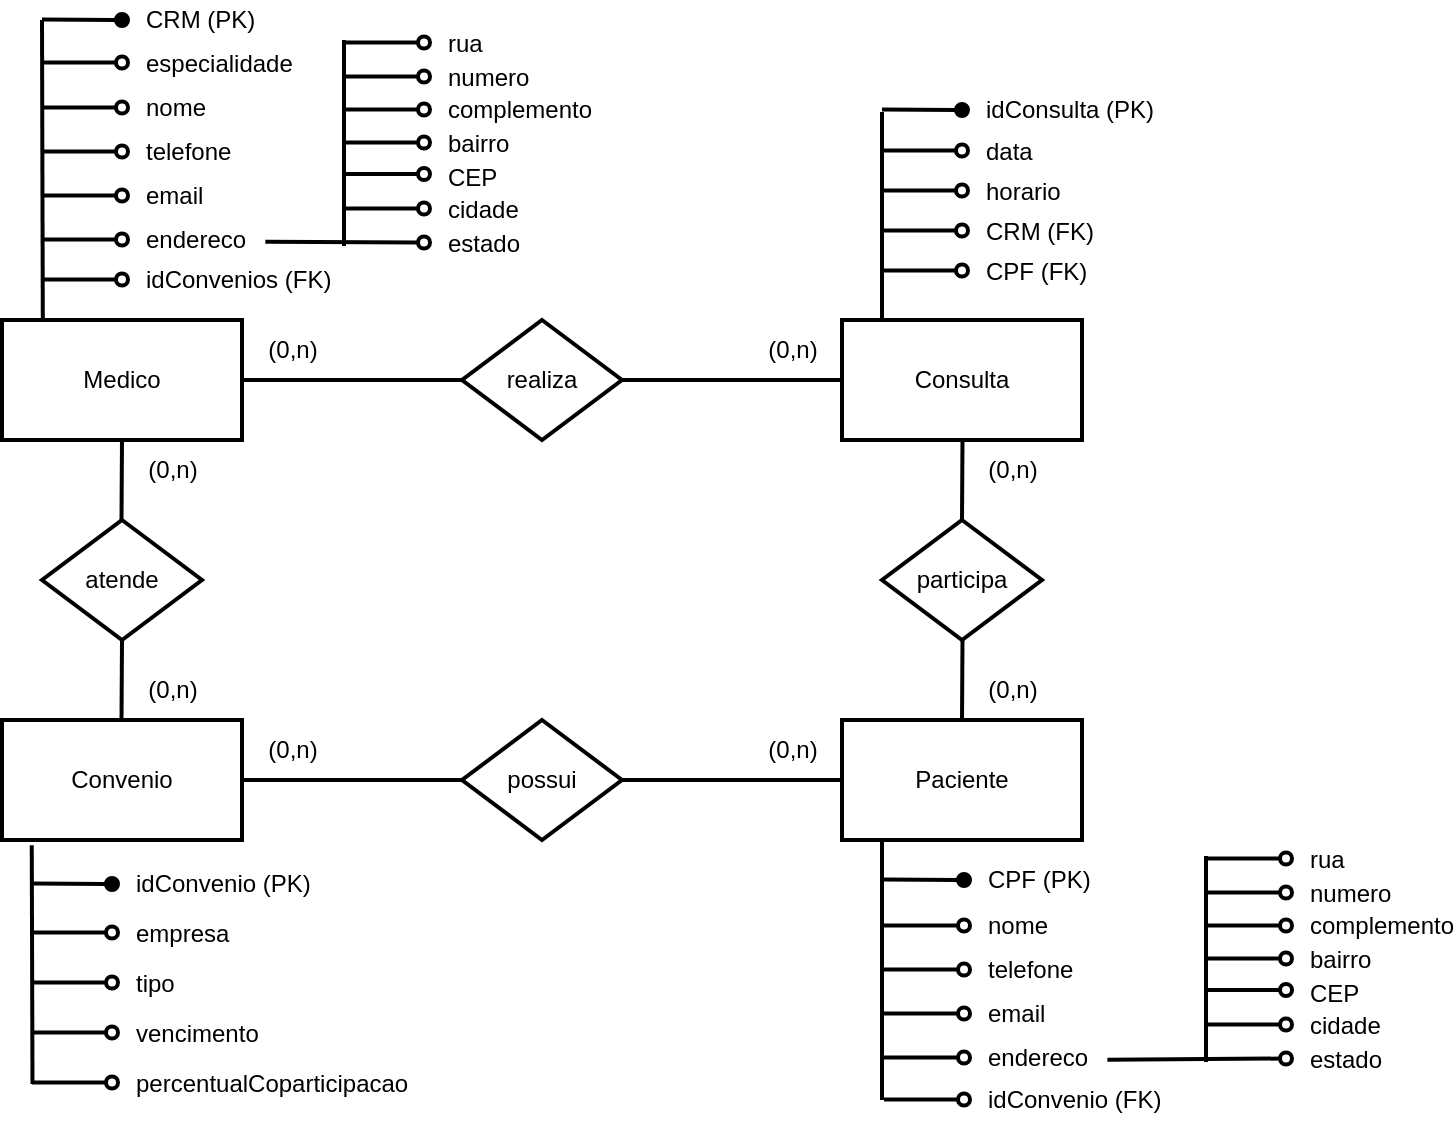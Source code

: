 <mxfile version="24.0.7" type="github">
  <diagram name="Page-1" id="jqye0dv2BXUtDn7iUmpK">
    <mxGraphModel dx="1434" dy="738" grid="1" gridSize="10" guides="1" tooltips="1" connect="1" arrows="1" fold="1" page="1" pageScale="1" pageWidth="827" pageHeight="1169" math="0" shadow="0">
      <root>
        <mxCell id="0" />
        <mxCell id="1" parent="0" />
        <mxCell id="FkrMbWCbvzzgS4ZGbUY--1" value="Medico" style="rounded=0;whiteSpace=wrap;html=1;strokeWidth=2;" vertex="1" parent="1">
          <mxGeometry x="70" y="220" width="120" height="60" as="geometry" />
        </mxCell>
        <mxCell id="FkrMbWCbvzzgS4ZGbUY--46" value="" style="group" vertex="1" connectable="0" parent="1">
          <mxGeometry x="221" y="73" width="130" height="117" as="geometry" />
        </mxCell>
        <mxCell id="FkrMbWCbvzzgS4ZGbUY--43" value="" style="endArrow=none;html=1;rounded=0;entryX=0;entryY=0;entryDx=0;entryDy=0;strokeWidth=2;" edge="1" parent="FkrMbWCbvzzgS4ZGbUY--46">
          <mxGeometry width="50" height="50" relative="1" as="geometry">
            <mxPoint x="20" y="110" as="sourcePoint" />
            <mxPoint x="20" y="7" as="targetPoint" />
          </mxGeometry>
        </mxCell>
        <mxCell id="FkrMbWCbvzzgS4ZGbUY--45" value="" style="group" vertex="1" connectable="0" parent="FkrMbWCbvzzgS4ZGbUY--46">
          <mxGeometry width="130" height="117" as="geometry" />
        </mxCell>
        <mxCell id="FkrMbWCbvzzgS4ZGbUY--34" value="" style="endArrow=none;html=1;rounded=0;startArrow=oval;startFill=0;strokeWidth=2;" edge="1" parent="FkrMbWCbvzzgS4ZGbUY--45">
          <mxGeometry width="50" height="50" relative="1" as="geometry">
            <mxPoint x="60" y="25.26" as="sourcePoint" />
            <mxPoint x="20" y="25.26" as="targetPoint" />
          </mxGeometry>
        </mxCell>
        <mxCell id="FkrMbWCbvzzgS4ZGbUY--35" value="" style="endArrow=none;html=1;rounded=0;startArrow=oval;startFill=0;strokeWidth=2;" edge="1" parent="FkrMbWCbvzzgS4ZGbUY--45">
          <mxGeometry width="50" height="50" relative="1" as="geometry">
            <mxPoint x="60" y="41.76" as="sourcePoint" />
            <mxPoint x="20" y="41.76" as="targetPoint" />
          </mxGeometry>
        </mxCell>
        <mxCell id="FkrMbWCbvzzgS4ZGbUY--36" value="" style="endArrow=none;html=1;rounded=0;startArrow=oval;startFill=0;strokeWidth=2;" edge="1" parent="FkrMbWCbvzzgS4ZGbUY--45">
          <mxGeometry width="50" height="50" relative="1" as="geometry">
            <mxPoint x="60" y="58.26" as="sourcePoint" />
            <mxPoint x="20" y="58.26" as="targetPoint" />
          </mxGeometry>
        </mxCell>
        <mxCell id="FkrMbWCbvzzgS4ZGbUY--37" value="" style="endArrow=none;html=1;rounded=0;startArrow=oval;startFill=0;strokeWidth=2;" edge="1" parent="FkrMbWCbvzzgS4ZGbUY--45">
          <mxGeometry width="50" height="50" relative="1" as="geometry">
            <mxPoint x="60" y="74" as="sourcePoint" />
            <mxPoint x="20" y="74" as="targetPoint" />
          </mxGeometry>
        </mxCell>
        <mxCell id="FkrMbWCbvzzgS4ZGbUY--38" value="" style="endArrow=none;html=1;rounded=0;startArrow=oval;startFill=0;strokeWidth=2;" edge="1" parent="FkrMbWCbvzzgS4ZGbUY--45">
          <mxGeometry width="50" height="50" relative="1" as="geometry">
            <mxPoint x="60" y="91.26" as="sourcePoint" />
            <mxPoint x="20" y="91.26" as="targetPoint" />
          </mxGeometry>
        </mxCell>
        <mxCell id="FkrMbWCbvzzgS4ZGbUY--39" value="" style="endArrow=none;html=1;rounded=0;startArrow=oval;startFill=0;strokeWidth=2;entryX=1.028;entryY=0.543;entryDx=0;entryDy=0;entryPerimeter=0;" edge="1" parent="FkrMbWCbvzzgS4ZGbUY--45" target="FkrMbWCbvzzgS4ZGbUY--16">
          <mxGeometry width="50" height="50" relative="1" as="geometry">
            <mxPoint x="60" y="108.26" as="sourcePoint" />
            <mxPoint y="108" as="targetPoint" />
          </mxGeometry>
        </mxCell>
        <mxCell id="FkrMbWCbvzzgS4ZGbUY--44" value="" style="group" vertex="1" connectable="0" parent="FkrMbWCbvzzgS4ZGbUY--45">
          <mxGeometry x="20" width="110" height="117" as="geometry" />
        </mxCell>
        <mxCell id="FkrMbWCbvzzgS4ZGbUY--18" value="numero" style="text;html=1;align=left;verticalAlign=middle;whiteSpace=wrap;rounded=0;flipV=0;" vertex="1" parent="FkrMbWCbvzzgS4ZGbUY--44">
          <mxGeometry x="50" y="17" width="60" height="17" as="geometry" />
        </mxCell>
        <mxCell id="FkrMbWCbvzzgS4ZGbUY--19" value="complemento" style="text;html=1;align=left;verticalAlign=middle;whiteSpace=wrap;rounded=0;flipV=0;" vertex="1" parent="FkrMbWCbvzzgS4ZGbUY--44">
          <mxGeometry x="50" y="33" width="60" height="17" as="geometry" />
        </mxCell>
        <mxCell id="FkrMbWCbvzzgS4ZGbUY--20" value="bairro" style="text;html=1;align=left;verticalAlign=middle;whiteSpace=wrap;rounded=0;flipV=0;" vertex="1" parent="FkrMbWCbvzzgS4ZGbUY--44">
          <mxGeometry x="50" y="50" width="60" height="17" as="geometry" />
        </mxCell>
        <mxCell id="FkrMbWCbvzzgS4ZGbUY--21" value="CEP" style="text;html=1;align=left;verticalAlign=middle;whiteSpace=wrap;rounded=0;flipV=0;" vertex="1" parent="FkrMbWCbvzzgS4ZGbUY--44">
          <mxGeometry x="50" y="67" width="60" height="17" as="geometry" />
        </mxCell>
        <mxCell id="FkrMbWCbvzzgS4ZGbUY--22" value="cidade" style="text;html=1;align=left;verticalAlign=middle;whiteSpace=wrap;rounded=0;flipV=0;" vertex="1" parent="FkrMbWCbvzzgS4ZGbUY--44">
          <mxGeometry x="50" y="83" width="60" height="17" as="geometry" />
        </mxCell>
        <mxCell id="FkrMbWCbvzzgS4ZGbUY--23" value="estado" style="text;html=1;align=left;verticalAlign=middle;whiteSpace=wrap;rounded=0;flipV=0;" vertex="1" parent="FkrMbWCbvzzgS4ZGbUY--44">
          <mxGeometry x="50" y="100" width="60" height="17" as="geometry" />
        </mxCell>
        <mxCell id="FkrMbWCbvzzgS4ZGbUY--27" value="rua" style="text;html=1;align=left;verticalAlign=middle;whiteSpace=wrap;rounded=0;flipV=0;" vertex="1" parent="FkrMbWCbvzzgS4ZGbUY--44">
          <mxGeometry x="50" width="60" height="17" as="geometry" />
        </mxCell>
        <mxCell id="FkrMbWCbvzzgS4ZGbUY--33" value="" style="endArrow=none;html=1;rounded=0;startArrow=oval;startFill=0;strokeWidth=2;" edge="1" parent="FkrMbWCbvzzgS4ZGbUY--44">
          <mxGeometry width="50" height="50" relative="1" as="geometry">
            <mxPoint x="40" y="8.26" as="sourcePoint" />
            <mxPoint y="8.26" as="targetPoint" />
          </mxGeometry>
        </mxCell>
        <mxCell id="FkrMbWCbvzzgS4ZGbUY--49" value="realiza" style="rhombus;whiteSpace=wrap;html=1;strokeWidth=2;" vertex="1" parent="1">
          <mxGeometry x="300" y="220" width="80" height="60" as="geometry" />
        </mxCell>
        <mxCell id="FkrMbWCbvzzgS4ZGbUY--50" value="participa" style="rhombus;whiteSpace=wrap;html=1;strokeWidth=2;" vertex="1" parent="1">
          <mxGeometry x="510" y="320" width="80" height="60" as="geometry" />
        </mxCell>
        <mxCell id="FkrMbWCbvzzgS4ZGbUY--51" value="possui" style="rhombus;whiteSpace=wrap;html=1;strokeWidth=2;" vertex="1" parent="1">
          <mxGeometry x="300" y="420" width="80" height="60" as="geometry" />
        </mxCell>
        <mxCell id="FkrMbWCbvzzgS4ZGbUY--105" value="" style="group" vertex="1" connectable="0" parent="1">
          <mxGeometry x="490" y="420" width="292" height="179" as="geometry" />
        </mxCell>
        <mxCell id="FkrMbWCbvzzgS4ZGbUY--3" value="Paciente" style="rounded=0;whiteSpace=wrap;html=1;strokeWidth=2;" vertex="1" parent="FkrMbWCbvzzgS4ZGbUY--105">
          <mxGeometry width="120" height="60" as="geometry" />
        </mxCell>
        <mxCell id="FkrMbWCbvzzgS4ZGbUY--59" value="" style="group" vertex="1" connectable="0" parent="FkrMbWCbvzzgS4ZGbUY--105">
          <mxGeometry x="162" y="61" width="130" height="117" as="geometry" />
        </mxCell>
        <mxCell id="FkrMbWCbvzzgS4ZGbUY--60" value="" style="endArrow=none;html=1;rounded=0;entryX=0;entryY=0;entryDx=0;entryDy=0;strokeWidth=2;" edge="1" parent="FkrMbWCbvzzgS4ZGbUY--59">
          <mxGeometry width="50" height="50" relative="1" as="geometry">
            <mxPoint x="20" y="110" as="sourcePoint" />
            <mxPoint x="20" y="7" as="targetPoint" />
          </mxGeometry>
        </mxCell>
        <mxCell id="FkrMbWCbvzzgS4ZGbUY--61" value="" style="group" vertex="1" connectable="0" parent="FkrMbWCbvzzgS4ZGbUY--59">
          <mxGeometry width="130" height="117" as="geometry" />
        </mxCell>
        <mxCell id="FkrMbWCbvzzgS4ZGbUY--62" value="" style="endArrow=none;html=1;rounded=0;startArrow=oval;startFill=0;strokeWidth=2;" edge="1" parent="FkrMbWCbvzzgS4ZGbUY--61">
          <mxGeometry width="50" height="50" relative="1" as="geometry">
            <mxPoint x="60" y="25.26" as="sourcePoint" />
            <mxPoint x="20" y="25.26" as="targetPoint" />
          </mxGeometry>
        </mxCell>
        <mxCell id="FkrMbWCbvzzgS4ZGbUY--63" value="" style="endArrow=none;html=1;rounded=0;startArrow=oval;startFill=0;strokeWidth=2;" edge="1" parent="FkrMbWCbvzzgS4ZGbUY--61">
          <mxGeometry width="50" height="50" relative="1" as="geometry">
            <mxPoint x="60" y="41.76" as="sourcePoint" />
            <mxPoint x="20" y="41.76" as="targetPoint" />
          </mxGeometry>
        </mxCell>
        <mxCell id="FkrMbWCbvzzgS4ZGbUY--64" value="" style="endArrow=none;html=1;rounded=0;startArrow=oval;startFill=0;strokeWidth=2;" edge="1" parent="FkrMbWCbvzzgS4ZGbUY--61">
          <mxGeometry width="50" height="50" relative="1" as="geometry">
            <mxPoint x="60" y="58.26" as="sourcePoint" />
            <mxPoint x="20" y="58.26" as="targetPoint" />
          </mxGeometry>
        </mxCell>
        <mxCell id="FkrMbWCbvzzgS4ZGbUY--65" value="" style="endArrow=none;html=1;rounded=0;startArrow=oval;startFill=0;strokeWidth=2;" edge="1" parent="FkrMbWCbvzzgS4ZGbUY--61">
          <mxGeometry width="50" height="50" relative="1" as="geometry">
            <mxPoint x="60" y="74" as="sourcePoint" />
            <mxPoint x="20" y="74" as="targetPoint" />
          </mxGeometry>
        </mxCell>
        <mxCell id="FkrMbWCbvzzgS4ZGbUY--66" value="" style="endArrow=none;html=1;rounded=0;startArrow=oval;startFill=0;strokeWidth=2;" edge="1" parent="FkrMbWCbvzzgS4ZGbUY--61">
          <mxGeometry width="50" height="50" relative="1" as="geometry">
            <mxPoint x="60" y="91.26" as="sourcePoint" />
            <mxPoint x="20" y="91.26" as="targetPoint" />
          </mxGeometry>
        </mxCell>
        <mxCell id="FkrMbWCbvzzgS4ZGbUY--67" value="" style="endArrow=none;html=1;rounded=0;startArrow=oval;startFill=0;strokeWidth=2;entryX=1.028;entryY=0.543;entryDx=0;entryDy=0;entryPerimeter=0;" edge="1" parent="FkrMbWCbvzzgS4ZGbUY--61" target="FkrMbWCbvzzgS4ZGbUY--77">
          <mxGeometry width="50" height="50" relative="1" as="geometry">
            <mxPoint x="60" y="108.26" as="sourcePoint" />
            <mxPoint y="108" as="targetPoint" />
          </mxGeometry>
        </mxCell>
        <mxCell id="FkrMbWCbvzzgS4ZGbUY--68" value="" style="group" vertex="1" connectable="0" parent="FkrMbWCbvzzgS4ZGbUY--61">
          <mxGeometry x="20" width="110" height="117" as="geometry" />
        </mxCell>
        <mxCell id="FkrMbWCbvzzgS4ZGbUY--69" value="numero" style="text;html=1;align=left;verticalAlign=middle;whiteSpace=wrap;rounded=0;flipV=0;" vertex="1" parent="FkrMbWCbvzzgS4ZGbUY--68">
          <mxGeometry x="50" y="17" width="60" height="17" as="geometry" />
        </mxCell>
        <mxCell id="FkrMbWCbvzzgS4ZGbUY--70" value="complemento" style="text;html=1;align=left;verticalAlign=middle;whiteSpace=wrap;rounded=0;flipV=0;" vertex="1" parent="FkrMbWCbvzzgS4ZGbUY--68">
          <mxGeometry x="50" y="33" width="60" height="17" as="geometry" />
        </mxCell>
        <mxCell id="FkrMbWCbvzzgS4ZGbUY--71" value="bairro" style="text;html=1;align=left;verticalAlign=middle;whiteSpace=wrap;rounded=0;flipV=0;" vertex="1" parent="FkrMbWCbvzzgS4ZGbUY--68">
          <mxGeometry x="50" y="50" width="60" height="17" as="geometry" />
        </mxCell>
        <mxCell id="FkrMbWCbvzzgS4ZGbUY--72" value="CEP" style="text;html=1;align=left;verticalAlign=middle;whiteSpace=wrap;rounded=0;flipV=0;" vertex="1" parent="FkrMbWCbvzzgS4ZGbUY--68">
          <mxGeometry x="50" y="67" width="60" height="17" as="geometry" />
        </mxCell>
        <mxCell id="FkrMbWCbvzzgS4ZGbUY--73" value="cidade" style="text;html=1;align=left;verticalAlign=middle;whiteSpace=wrap;rounded=0;flipV=0;" vertex="1" parent="FkrMbWCbvzzgS4ZGbUY--68">
          <mxGeometry x="50" y="83" width="60" height="17" as="geometry" />
        </mxCell>
        <mxCell id="FkrMbWCbvzzgS4ZGbUY--74" value="estado" style="text;html=1;align=left;verticalAlign=middle;whiteSpace=wrap;rounded=0;flipV=0;" vertex="1" parent="FkrMbWCbvzzgS4ZGbUY--68">
          <mxGeometry x="50" y="100" width="60" height="17" as="geometry" />
        </mxCell>
        <mxCell id="FkrMbWCbvzzgS4ZGbUY--75" value="rua" style="text;html=1;align=left;verticalAlign=middle;whiteSpace=wrap;rounded=0;flipV=0;" vertex="1" parent="FkrMbWCbvzzgS4ZGbUY--68">
          <mxGeometry x="50" width="60" height="17" as="geometry" />
        </mxCell>
        <mxCell id="FkrMbWCbvzzgS4ZGbUY--76" value="" style="endArrow=none;html=1;rounded=0;startArrow=oval;startFill=0;strokeWidth=2;" edge="1" parent="FkrMbWCbvzzgS4ZGbUY--68">
          <mxGeometry width="50" height="50" relative="1" as="geometry">
            <mxPoint x="40" y="8.26" as="sourcePoint" />
            <mxPoint y="8.26" as="targetPoint" />
          </mxGeometry>
        </mxCell>
        <mxCell id="FkrMbWCbvzzgS4ZGbUY--103" value="" style="group" vertex="1" connectable="0" parent="FkrMbWCbvzzgS4ZGbUY--105">
          <mxGeometry x="20" y="60" width="111" height="119" as="geometry" />
        </mxCell>
        <mxCell id="FkrMbWCbvzzgS4ZGbUY--77" value="endereco" style="text;html=1;align=left;verticalAlign=middle;whiteSpace=wrap;rounded=0;" vertex="1" parent="FkrMbWCbvzzgS4ZGbUY--103">
          <mxGeometry x="51" y="99" width="60" height="20" as="geometry" />
        </mxCell>
        <mxCell id="FkrMbWCbvzzgS4ZGbUY--78" value="" style="endArrow=none;html=1;rounded=0;startArrow=oval;startFill=0;strokeWidth=2;" edge="1" parent="FkrMbWCbvzzgS4ZGbUY--103">
          <mxGeometry width="50" height="50" relative="1" as="geometry">
            <mxPoint x="41" y="108.76" as="sourcePoint" />
            <mxPoint x="1" y="108.76" as="targetPoint" />
          </mxGeometry>
        </mxCell>
        <mxCell id="FkrMbWCbvzzgS4ZGbUY--79" value="" style="endArrow=none;html=1;rounded=0;startArrow=oval;startFill=0;strokeWidth=2;" edge="1" parent="FkrMbWCbvzzgS4ZGbUY--103">
          <mxGeometry width="50" height="50" relative="1" as="geometry">
            <mxPoint x="41" y="86.76" as="sourcePoint" />
            <mxPoint x="1" y="86.76" as="targetPoint" />
          </mxGeometry>
        </mxCell>
        <mxCell id="FkrMbWCbvzzgS4ZGbUY--80" value="email" style="text;html=1;align=left;verticalAlign=middle;whiteSpace=wrap;rounded=0;" vertex="1" parent="FkrMbWCbvzzgS4ZGbUY--103">
          <mxGeometry x="51" y="77" width="60" height="20" as="geometry" />
        </mxCell>
        <mxCell id="FkrMbWCbvzzgS4ZGbUY--81" value="telefone" style="text;html=1;align=left;verticalAlign=middle;whiteSpace=wrap;rounded=0;" vertex="1" parent="FkrMbWCbvzzgS4ZGbUY--103">
          <mxGeometry x="51" y="55" width="60" height="20" as="geometry" />
        </mxCell>
        <mxCell id="FkrMbWCbvzzgS4ZGbUY--82" value="" style="endArrow=none;html=1;rounded=0;startArrow=oval;startFill=0;strokeWidth=2;" edge="1" parent="FkrMbWCbvzzgS4ZGbUY--103">
          <mxGeometry width="50" height="50" relative="1" as="geometry">
            <mxPoint x="41" y="64.76" as="sourcePoint" />
            <mxPoint x="1" y="64.76" as="targetPoint" />
          </mxGeometry>
        </mxCell>
        <mxCell id="FkrMbWCbvzzgS4ZGbUY--83" value="" style="endArrow=none;html=1;rounded=0;startArrow=oval;startFill=0;strokeWidth=2;" edge="1" parent="FkrMbWCbvzzgS4ZGbUY--103">
          <mxGeometry width="50" height="50" relative="1" as="geometry">
            <mxPoint x="41" y="42.76" as="sourcePoint" />
            <mxPoint x="1" y="42.76" as="targetPoint" />
          </mxGeometry>
        </mxCell>
        <mxCell id="FkrMbWCbvzzgS4ZGbUY--84" value="nome" style="text;html=1;align=left;verticalAlign=middle;whiteSpace=wrap;rounded=0;" vertex="1" parent="FkrMbWCbvzzgS4ZGbUY--103">
          <mxGeometry x="51" y="33" width="60" height="20" as="geometry" />
        </mxCell>
        <mxCell id="FkrMbWCbvzzgS4ZGbUY--86" value="" style="endArrow=none;html=1;rounded=0;startArrow=oval;startFill=1;strokeWidth=2;" edge="1" parent="FkrMbWCbvzzgS4ZGbUY--103">
          <mxGeometry width="50" height="50" relative="1" as="geometry">
            <mxPoint x="41" y="20" as="sourcePoint" />
            <mxPoint x="1" y="19.76" as="targetPoint" />
          </mxGeometry>
        </mxCell>
        <mxCell id="FkrMbWCbvzzgS4ZGbUY--87" value="CPF&amp;nbsp;(PK)" style="text;html=1;align=left;verticalAlign=middle;whiteSpace=wrap;rounded=0;" vertex="1" parent="FkrMbWCbvzzgS4ZGbUY--103">
          <mxGeometry x="51" y="10" width="60" height="20" as="geometry" />
        </mxCell>
        <mxCell id="FkrMbWCbvzzgS4ZGbUY--89" value="" style="endArrow=none;html=1;rounded=0;strokeWidth=2;" edge="1" parent="FkrMbWCbvzzgS4ZGbUY--103">
          <mxGeometry width="50" height="50" relative="1" as="geometry">
            <mxPoint y="130" as="sourcePoint" />
            <mxPoint as="targetPoint" />
          </mxGeometry>
        </mxCell>
        <mxCell id="FkrMbWCbvzzgS4ZGbUY--123" value="" style="group" vertex="1" connectable="0" parent="1">
          <mxGeometry x="490" y="149" width="170" height="131" as="geometry" />
        </mxCell>
        <mxCell id="FkrMbWCbvzzgS4ZGbUY--2" value="Consulta" style="rounded=0;whiteSpace=wrap;html=1;strokeWidth=2;" vertex="1" parent="FkrMbWCbvzzgS4ZGbUY--123">
          <mxGeometry y="71" width="120" height="60" as="geometry" />
        </mxCell>
        <mxCell id="FkrMbWCbvzzgS4ZGbUY--122" value="" style="group" vertex="1" connectable="0" parent="FkrMbWCbvzzgS4ZGbUY--123">
          <mxGeometry x="20" y="-44" width="150" height="70" as="geometry" />
        </mxCell>
        <mxCell id="FkrMbWCbvzzgS4ZGbUY--58" value="" style="endArrow=none;html=1;rounded=0;strokeWidth=2;" edge="1" parent="FkrMbWCbvzzgS4ZGbUY--122">
          <mxGeometry width="50" height="50" relative="1" as="geometry">
            <mxPoint y="115" as="sourcePoint" />
            <mxPoint y="11" as="targetPoint" />
          </mxGeometry>
        </mxCell>
        <mxCell id="FkrMbWCbvzzgS4ZGbUY--121" value="" style="group" vertex="1" connectable="0" parent="FkrMbWCbvzzgS4ZGbUY--122">
          <mxGeometry width="150" height="61" as="geometry" />
        </mxCell>
        <mxCell id="FkrMbWCbvzzgS4ZGbUY--118" value="" style="group" vertex="1" connectable="0" parent="FkrMbWCbvzzgS4ZGbUY--121">
          <mxGeometry y="41" width="110" height="20" as="geometry" />
        </mxCell>
        <mxCell id="FkrMbWCbvzzgS4ZGbUY--56" value="horario" style="text;html=1;align=left;verticalAlign=middle;whiteSpace=wrap;rounded=0;" vertex="1" parent="FkrMbWCbvzzgS4ZGbUY--118">
          <mxGeometry x="50" width="60" height="20" as="geometry" />
        </mxCell>
        <mxCell id="FkrMbWCbvzzgS4ZGbUY--57" value="" style="endArrow=none;html=1;rounded=0;startArrow=oval;startFill=0;strokeWidth=2;" edge="1" parent="FkrMbWCbvzzgS4ZGbUY--118">
          <mxGeometry width="50" height="50" relative="1" as="geometry">
            <mxPoint x="40" y="9.26" as="sourcePoint" />
            <mxPoint y="9.26" as="targetPoint" />
          </mxGeometry>
        </mxCell>
        <mxCell id="FkrMbWCbvzzgS4ZGbUY--119" value="" style="group" vertex="1" connectable="0" parent="FkrMbWCbvzzgS4ZGbUY--121">
          <mxGeometry y="21" width="110" height="20" as="geometry" />
        </mxCell>
        <mxCell id="FkrMbWCbvzzgS4ZGbUY--54" value="" style="endArrow=none;html=1;rounded=0;startArrow=oval;startFill=0;strokeWidth=2;" edge="1" parent="FkrMbWCbvzzgS4ZGbUY--119">
          <mxGeometry width="50" height="50" relative="1" as="geometry">
            <mxPoint x="40" y="9.26" as="sourcePoint" />
            <mxPoint y="9.26" as="targetPoint" />
          </mxGeometry>
        </mxCell>
        <mxCell id="FkrMbWCbvzzgS4ZGbUY--55" value="data" style="text;html=1;align=left;verticalAlign=middle;whiteSpace=wrap;rounded=0;" vertex="1" parent="FkrMbWCbvzzgS4ZGbUY--119">
          <mxGeometry x="50" width="60" height="20" as="geometry" />
        </mxCell>
        <mxCell id="FkrMbWCbvzzgS4ZGbUY--120" value="" style="group" vertex="1" connectable="0" parent="FkrMbWCbvzzgS4ZGbUY--121">
          <mxGeometry width="150" height="20" as="geometry" />
        </mxCell>
        <mxCell id="FkrMbWCbvzzgS4ZGbUY--52" value="idConsulta (PK)" style="text;html=1;align=left;verticalAlign=middle;whiteSpace=wrap;rounded=0;" vertex="1" parent="FkrMbWCbvzzgS4ZGbUY--120">
          <mxGeometry x="50" width="100" height="20" as="geometry" />
        </mxCell>
        <mxCell id="FkrMbWCbvzzgS4ZGbUY--53" value="" style="endArrow=none;html=1;rounded=0;startArrow=oval;startFill=1;strokeWidth=2;" edge="1" parent="FkrMbWCbvzzgS4ZGbUY--120">
          <mxGeometry width="50" height="50" relative="1" as="geometry">
            <mxPoint x="40" y="10" as="sourcePoint" />
            <mxPoint y="9.76" as="targetPoint" />
          </mxGeometry>
        </mxCell>
        <mxCell id="FkrMbWCbvzzgS4ZGbUY--146" value="" style="group" vertex="1" connectable="0" parent="FkrMbWCbvzzgS4ZGbUY--121">
          <mxGeometry y="61" width="110" height="20" as="geometry" />
        </mxCell>
        <mxCell id="FkrMbWCbvzzgS4ZGbUY--147" value="CRM (FK)" style="text;html=1;align=left;verticalAlign=middle;whiteSpace=wrap;rounded=0;" vertex="1" parent="FkrMbWCbvzzgS4ZGbUY--146">
          <mxGeometry x="50" width="60" height="20" as="geometry" />
        </mxCell>
        <mxCell id="FkrMbWCbvzzgS4ZGbUY--148" value="" style="endArrow=none;html=1;rounded=0;startArrow=oval;startFill=0;strokeWidth=2;" edge="1" parent="FkrMbWCbvzzgS4ZGbUY--146">
          <mxGeometry width="50" height="50" relative="1" as="geometry">
            <mxPoint x="40" y="9.26" as="sourcePoint" />
            <mxPoint y="9.26" as="targetPoint" />
          </mxGeometry>
        </mxCell>
        <mxCell id="FkrMbWCbvzzgS4ZGbUY--149" value="" style="group" vertex="1" connectable="0" parent="FkrMbWCbvzzgS4ZGbUY--121">
          <mxGeometry y="81" width="110" height="20" as="geometry" />
        </mxCell>
        <mxCell id="FkrMbWCbvzzgS4ZGbUY--150" value="CPF (FK)" style="text;html=1;align=left;verticalAlign=middle;whiteSpace=wrap;rounded=0;" vertex="1" parent="FkrMbWCbvzzgS4ZGbUY--149">
          <mxGeometry x="50" width="60" height="20" as="geometry" />
        </mxCell>
        <mxCell id="FkrMbWCbvzzgS4ZGbUY--151" value="" style="endArrow=none;html=1;rounded=0;startArrow=oval;startFill=0;strokeWidth=2;" edge="1" parent="FkrMbWCbvzzgS4ZGbUY--149">
          <mxGeometry width="50" height="50" relative="1" as="geometry">
            <mxPoint x="40" y="9.26" as="sourcePoint" />
            <mxPoint y="9.26" as="targetPoint" />
          </mxGeometry>
        </mxCell>
        <mxCell id="FkrMbWCbvzzgS4ZGbUY--124" value="" style="group" vertex="1" connectable="0" parent="1">
          <mxGeometry x="90" y="60" width="150" height="150" as="geometry" />
        </mxCell>
        <mxCell id="FkrMbWCbvzzgS4ZGbUY--41" value="" style="endArrow=none;html=1;rounded=0;strokeWidth=2;exitX=0.17;exitY=-0.017;exitDx=0;exitDy=0;exitPerimeter=0;" edge="1" parent="FkrMbWCbvzzgS4ZGbUY--124" source="FkrMbWCbvzzgS4ZGbUY--1">
          <mxGeometry width="50" height="50" relative="1" as="geometry">
            <mxPoint x="-1" y="130" as="sourcePoint" />
            <mxPoint y="10" as="targetPoint" />
          </mxGeometry>
        </mxCell>
        <mxCell id="FkrMbWCbvzzgS4ZGbUY--112" value="" style="group" vertex="1" connectable="0" parent="FkrMbWCbvzzgS4ZGbUY--124">
          <mxGeometry y="110" width="110" height="20" as="geometry" />
        </mxCell>
        <mxCell id="FkrMbWCbvzzgS4ZGbUY--16" value="endereco" style="text;html=1;align=left;verticalAlign=middle;whiteSpace=wrap;rounded=0;" vertex="1" parent="FkrMbWCbvzzgS4ZGbUY--112">
          <mxGeometry x="50" width="60" height="20" as="geometry" />
        </mxCell>
        <mxCell id="FkrMbWCbvzzgS4ZGbUY--32" value="" style="endArrow=none;html=1;rounded=0;startArrow=oval;startFill=0;strokeWidth=2;" edge="1" parent="FkrMbWCbvzzgS4ZGbUY--112">
          <mxGeometry width="50" height="50" relative="1" as="geometry">
            <mxPoint x="40" y="9.76" as="sourcePoint" />
            <mxPoint y="9.76" as="targetPoint" />
          </mxGeometry>
        </mxCell>
        <mxCell id="FkrMbWCbvzzgS4ZGbUY--113" value="" style="group" vertex="1" connectable="0" parent="FkrMbWCbvzzgS4ZGbUY--124">
          <mxGeometry y="88" width="110" height="20" as="geometry" />
        </mxCell>
        <mxCell id="FkrMbWCbvzzgS4ZGbUY--15" value="email" style="text;html=1;align=left;verticalAlign=middle;whiteSpace=wrap;rounded=0;" vertex="1" parent="FkrMbWCbvzzgS4ZGbUY--113">
          <mxGeometry x="50" width="60" height="20" as="geometry" />
        </mxCell>
        <mxCell id="FkrMbWCbvzzgS4ZGbUY--31" value="" style="endArrow=none;html=1;rounded=0;startArrow=oval;startFill=0;strokeWidth=2;" edge="1" parent="FkrMbWCbvzzgS4ZGbUY--113">
          <mxGeometry width="50" height="50" relative="1" as="geometry">
            <mxPoint x="40" y="9.76" as="sourcePoint" />
            <mxPoint y="9.76" as="targetPoint" />
          </mxGeometry>
        </mxCell>
        <mxCell id="FkrMbWCbvzzgS4ZGbUY--114" value="" style="group" vertex="1" connectable="0" parent="FkrMbWCbvzzgS4ZGbUY--124">
          <mxGeometry y="66" width="110" height="20" as="geometry" />
        </mxCell>
        <mxCell id="FkrMbWCbvzzgS4ZGbUY--14" value="telefone" style="text;html=1;align=left;verticalAlign=middle;whiteSpace=wrap;rounded=0;" vertex="1" parent="FkrMbWCbvzzgS4ZGbUY--114">
          <mxGeometry x="50" width="60" height="20" as="geometry" />
        </mxCell>
        <mxCell id="FkrMbWCbvzzgS4ZGbUY--30" value="" style="endArrow=none;html=1;rounded=0;startArrow=oval;startFill=0;strokeWidth=2;" edge="1" parent="FkrMbWCbvzzgS4ZGbUY--114">
          <mxGeometry width="50" height="50" relative="1" as="geometry">
            <mxPoint x="40" y="9.76" as="sourcePoint" />
            <mxPoint y="9.76" as="targetPoint" />
          </mxGeometry>
        </mxCell>
        <mxCell id="FkrMbWCbvzzgS4ZGbUY--115" value="" style="group" vertex="1" connectable="0" parent="FkrMbWCbvzzgS4ZGbUY--124">
          <mxGeometry y="44" width="110" height="20" as="geometry" />
        </mxCell>
        <mxCell id="FkrMbWCbvzzgS4ZGbUY--12" value="nome" style="text;html=1;align=left;verticalAlign=middle;whiteSpace=wrap;rounded=0;" vertex="1" parent="FkrMbWCbvzzgS4ZGbUY--115">
          <mxGeometry x="50" width="60" height="20" as="geometry" />
        </mxCell>
        <mxCell id="FkrMbWCbvzzgS4ZGbUY--29" value="" style="endArrow=none;html=1;rounded=0;startArrow=oval;startFill=0;strokeWidth=2;" edge="1" parent="FkrMbWCbvzzgS4ZGbUY--115">
          <mxGeometry width="50" height="50" relative="1" as="geometry">
            <mxPoint x="40" y="9.76" as="sourcePoint" />
            <mxPoint y="9.76" as="targetPoint" />
          </mxGeometry>
        </mxCell>
        <mxCell id="FkrMbWCbvzzgS4ZGbUY--116" value="" style="group" vertex="1" connectable="0" parent="FkrMbWCbvzzgS4ZGbUY--124">
          <mxGeometry y="22" width="110" height="20" as="geometry" />
        </mxCell>
        <mxCell id="FkrMbWCbvzzgS4ZGbUY--11" value="especialidade" style="text;html=1;align=left;verticalAlign=middle;whiteSpace=wrap;rounded=0;" vertex="1" parent="FkrMbWCbvzzgS4ZGbUY--116">
          <mxGeometry x="50" width="60" height="20" as="geometry" />
        </mxCell>
        <mxCell id="FkrMbWCbvzzgS4ZGbUY--28" value="" style="endArrow=none;html=1;rounded=0;startArrow=oval;startFill=0;strokeWidth=2;" edge="1" parent="FkrMbWCbvzzgS4ZGbUY--116">
          <mxGeometry width="50" height="50" relative="1" as="geometry">
            <mxPoint x="40" y="9.26" as="sourcePoint" />
            <mxPoint y="9.26" as="targetPoint" />
          </mxGeometry>
        </mxCell>
        <mxCell id="FkrMbWCbvzzgS4ZGbUY--117" value="" style="group" vertex="1" connectable="0" parent="FkrMbWCbvzzgS4ZGbUY--124">
          <mxGeometry width="110" height="20" as="geometry" />
        </mxCell>
        <mxCell id="FkrMbWCbvzzgS4ZGbUY--8" value="CRM (PK)" style="text;html=1;align=left;verticalAlign=middle;whiteSpace=wrap;rounded=0;" vertex="1" parent="FkrMbWCbvzzgS4ZGbUY--117">
          <mxGeometry x="50" width="60" height="20" as="geometry" />
        </mxCell>
        <mxCell id="FkrMbWCbvzzgS4ZGbUY--9" value="" style="endArrow=none;html=1;rounded=0;startArrow=oval;startFill=1;strokeWidth=2;" edge="1" parent="FkrMbWCbvzzgS4ZGbUY--117">
          <mxGeometry width="50" height="50" relative="1" as="geometry">
            <mxPoint x="40" y="10" as="sourcePoint" />
            <mxPoint y="9.76" as="targetPoint" />
          </mxGeometry>
        </mxCell>
        <mxCell id="FkrMbWCbvzzgS4ZGbUY--162" value="" style="group" vertex="1" connectable="0" parent="FkrMbWCbvzzgS4ZGbUY--124">
          <mxGeometry y="130" width="150" height="20" as="geometry" />
        </mxCell>
        <mxCell id="FkrMbWCbvzzgS4ZGbUY--163" value="idConvenios (FK)" style="text;html=1;align=left;verticalAlign=middle;whiteSpace=wrap;rounded=0;" vertex="1" parent="FkrMbWCbvzzgS4ZGbUY--162">
          <mxGeometry x="50" width="100" height="20" as="geometry" />
        </mxCell>
        <mxCell id="FkrMbWCbvzzgS4ZGbUY--164" value="" style="endArrow=none;html=1;rounded=0;startArrow=oval;startFill=0;strokeWidth=2;" edge="1" parent="FkrMbWCbvzzgS4ZGbUY--162">
          <mxGeometry width="50" height="50" relative="1" as="geometry">
            <mxPoint x="40" y="9.76" as="sourcePoint" />
            <mxPoint y="9.76" as="targetPoint" />
          </mxGeometry>
        </mxCell>
        <mxCell id="FkrMbWCbvzzgS4ZGbUY--127" value="" style="group" vertex="1" connectable="0" parent="1">
          <mxGeometry x="70" y="420" width="165" height="192" as="geometry" />
        </mxCell>
        <mxCell id="FkrMbWCbvzzgS4ZGbUY--5" value="Convenio" style="rounded=0;whiteSpace=wrap;html=1;strokeWidth=2;" vertex="1" parent="FkrMbWCbvzzgS4ZGbUY--127">
          <mxGeometry width="120" height="60" as="geometry" />
        </mxCell>
        <mxCell id="FkrMbWCbvzzgS4ZGbUY--125" value="" style="group" vertex="1" connectable="0" parent="FkrMbWCbvzzgS4ZGbUY--127">
          <mxGeometry x="15" y="72" width="150" height="120" as="geometry" />
        </mxCell>
        <mxCell id="FkrMbWCbvzzgS4ZGbUY--92" value="" style="endArrow=none;html=1;rounded=0;strokeWidth=2;exitX=0.073;exitY=-0.024;exitDx=0;exitDy=0;exitPerimeter=0;entryX=0.124;entryY=1.043;entryDx=0;entryDy=0;entryPerimeter=0;" edge="1" parent="FkrMbWCbvzzgS4ZGbUY--125" target="FkrMbWCbvzzgS4ZGbUY--5">
          <mxGeometry width="50" height="50" relative="1" as="geometry">
            <mxPoint x="0.24" y="110" as="sourcePoint" />
            <mxPoint x="1" y="11" as="targetPoint" />
          </mxGeometry>
        </mxCell>
        <mxCell id="FkrMbWCbvzzgS4ZGbUY--106" value="" style="group" vertex="1" connectable="0" parent="FkrMbWCbvzzgS4ZGbUY--125">
          <mxGeometry width="150" height="20" as="geometry" />
        </mxCell>
        <mxCell id="FkrMbWCbvzzgS4ZGbUY--90" value="" style="endArrow=none;html=1;rounded=0;startArrow=oval;startFill=1;strokeWidth=2;" edge="1" parent="FkrMbWCbvzzgS4ZGbUY--106">
          <mxGeometry width="50" height="50" relative="1" as="geometry">
            <mxPoint x="40" y="10" as="sourcePoint" />
            <mxPoint y="9.76" as="targetPoint" />
          </mxGeometry>
        </mxCell>
        <mxCell id="FkrMbWCbvzzgS4ZGbUY--91" value="idConvenio (PK)" style="text;html=1;align=left;verticalAlign=middle;whiteSpace=wrap;rounded=0;" vertex="1" parent="FkrMbWCbvzzgS4ZGbUY--106">
          <mxGeometry x="50" width="100" height="20" as="geometry" />
        </mxCell>
        <mxCell id="FkrMbWCbvzzgS4ZGbUY--107" value="" style="group" vertex="1" connectable="0" parent="FkrMbWCbvzzgS4ZGbUY--125">
          <mxGeometry y="25" width="110" height="20" as="geometry" />
        </mxCell>
        <mxCell id="FkrMbWCbvzzgS4ZGbUY--93" value="empresa" style="text;html=1;align=left;verticalAlign=middle;whiteSpace=wrap;rounded=0;" vertex="1" parent="FkrMbWCbvzzgS4ZGbUY--107">
          <mxGeometry x="50" width="60" height="20" as="geometry" />
        </mxCell>
        <mxCell id="FkrMbWCbvzzgS4ZGbUY--94" value="" style="endArrow=none;html=1;rounded=0;startArrow=oval;startFill=0;strokeWidth=2;" edge="1" parent="FkrMbWCbvzzgS4ZGbUY--107">
          <mxGeometry width="50" height="50" relative="1" as="geometry">
            <mxPoint x="40" y="9.26" as="sourcePoint" />
            <mxPoint y="9.26" as="targetPoint" />
          </mxGeometry>
        </mxCell>
        <mxCell id="FkrMbWCbvzzgS4ZGbUY--108" value="" style="group" vertex="1" connectable="0" parent="FkrMbWCbvzzgS4ZGbUY--125">
          <mxGeometry y="50" width="110" height="20" as="geometry" />
        </mxCell>
        <mxCell id="FkrMbWCbvzzgS4ZGbUY--95" value="tipo" style="text;html=1;align=left;verticalAlign=middle;whiteSpace=wrap;rounded=0;" vertex="1" parent="FkrMbWCbvzzgS4ZGbUY--108">
          <mxGeometry x="50" width="60" height="20" as="geometry" />
        </mxCell>
        <mxCell id="FkrMbWCbvzzgS4ZGbUY--96" value="" style="endArrow=none;html=1;rounded=0;startArrow=oval;startFill=0;strokeWidth=2;" edge="1" parent="FkrMbWCbvzzgS4ZGbUY--108">
          <mxGeometry width="50" height="50" relative="1" as="geometry">
            <mxPoint x="40" y="9.26" as="sourcePoint" />
            <mxPoint y="9.26" as="targetPoint" />
          </mxGeometry>
        </mxCell>
        <mxCell id="FkrMbWCbvzzgS4ZGbUY--109" value="" style="group" vertex="1" connectable="0" parent="FkrMbWCbvzzgS4ZGbUY--125">
          <mxGeometry y="75" width="110" height="20" as="geometry" />
        </mxCell>
        <mxCell id="FkrMbWCbvzzgS4ZGbUY--97" value="vencimento" style="text;html=1;align=left;verticalAlign=middle;whiteSpace=wrap;rounded=0;" vertex="1" parent="FkrMbWCbvzzgS4ZGbUY--109">
          <mxGeometry x="50" width="60" height="20" as="geometry" />
        </mxCell>
        <mxCell id="FkrMbWCbvzzgS4ZGbUY--98" value="" style="endArrow=none;html=1;rounded=0;startArrow=oval;startFill=0;strokeWidth=2;" edge="1" parent="FkrMbWCbvzzgS4ZGbUY--109">
          <mxGeometry width="50" height="50" relative="1" as="geometry">
            <mxPoint x="40" y="9.26" as="sourcePoint" />
            <mxPoint y="9.26" as="targetPoint" />
          </mxGeometry>
        </mxCell>
        <mxCell id="FkrMbWCbvzzgS4ZGbUY--110" value="" style="group" vertex="1" connectable="0" parent="FkrMbWCbvzzgS4ZGbUY--125">
          <mxGeometry y="100" width="110" height="20" as="geometry" />
        </mxCell>
        <mxCell id="FkrMbWCbvzzgS4ZGbUY--99" value="percentualCoparticipacao" style="text;html=1;align=left;verticalAlign=middle;whiteSpace=wrap;rounded=0;" vertex="1" parent="FkrMbWCbvzzgS4ZGbUY--110">
          <mxGeometry x="50" width="60" height="20" as="geometry" />
        </mxCell>
        <mxCell id="FkrMbWCbvzzgS4ZGbUY--100" value="" style="endArrow=none;html=1;rounded=0;startArrow=oval;startFill=0;strokeWidth=2;" edge="1" parent="FkrMbWCbvzzgS4ZGbUY--110">
          <mxGeometry width="50" height="50" relative="1" as="geometry">
            <mxPoint x="40" y="9.26" as="sourcePoint" />
            <mxPoint y="9.26" as="targetPoint" />
          </mxGeometry>
        </mxCell>
        <mxCell id="FkrMbWCbvzzgS4ZGbUY--128" value="(0,n)" style="text;html=1;align=center;verticalAlign=middle;resizable=0;points=[];autosize=1;strokeColor=none;fillColor=none;" vertex="1" parent="1">
          <mxGeometry x="190" y="220" width="50" height="30" as="geometry" />
        </mxCell>
        <mxCell id="FkrMbWCbvzzgS4ZGbUY--129" value="(0,n)" style="text;html=1;align=center;verticalAlign=middle;resizable=0;points=[];autosize=1;strokeColor=none;fillColor=none;" vertex="1" parent="1">
          <mxGeometry x="440" y="220" width="50" height="30" as="geometry" />
        </mxCell>
        <mxCell id="FkrMbWCbvzzgS4ZGbUY--130" value="" style="endArrow=none;html=1;rounded=0;entryX=0;entryY=0.667;entryDx=0;entryDy=0;entryPerimeter=0;strokeWidth=2;" edge="1" parent="1">
          <mxGeometry width="50" height="50" relative="1" as="geometry">
            <mxPoint x="190" y="250" as="sourcePoint" />
            <mxPoint x="300" y="250.02" as="targetPoint" />
          </mxGeometry>
        </mxCell>
        <mxCell id="FkrMbWCbvzzgS4ZGbUY--131" value="" style="endArrow=none;html=1;rounded=0;entryX=0;entryY=0.667;entryDx=0;entryDy=0;entryPerimeter=0;strokeWidth=2;" edge="1" parent="1">
          <mxGeometry width="50" height="50" relative="1" as="geometry">
            <mxPoint x="380" y="250" as="sourcePoint" />
            <mxPoint x="490" y="250.02" as="targetPoint" />
          </mxGeometry>
        </mxCell>
        <mxCell id="FkrMbWCbvzzgS4ZGbUY--132" value="atende" style="rhombus;whiteSpace=wrap;html=1;strokeWidth=2;" vertex="1" parent="1">
          <mxGeometry x="90" y="320" width="80" height="60" as="geometry" />
        </mxCell>
        <mxCell id="FkrMbWCbvzzgS4ZGbUY--133" value="" style="endArrow=none;html=1;rounded=0;strokeWidth=2;" edge="1" parent="1">
          <mxGeometry width="50" height="50" relative="1" as="geometry">
            <mxPoint x="130" y="280" as="sourcePoint" />
            <mxPoint x="129.75" y="320" as="targetPoint" />
          </mxGeometry>
        </mxCell>
        <mxCell id="FkrMbWCbvzzgS4ZGbUY--134" value="" style="endArrow=none;html=1;rounded=0;strokeWidth=2;" edge="1" parent="1">
          <mxGeometry width="50" height="50" relative="1" as="geometry">
            <mxPoint x="130" y="380" as="sourcePoint" />
            <mxPoint x="129.75" y="420" as="targetPoint" />
          </mxGeometry>
        </mxCell>
        <mxCell id="FkrMbWCbvzzgS4ZGbUY--135" value="(0,n)" style="text;html=1;align=center;verticalAlign=middle;resizable=0;points=[];autosize=1;strokeColor=none;fillColor=none;" vertex="1" parent="1">
          <mxGeometry x="130" y="280" width="50" height="30" as="geometry" />
        </mxCell>
        <mxCell id="FkrMbWCbvzzgS4ZGbUY--136" value="(0,n)" style="text;html=1;align=center;verticalAlign=middle;resizable=0;points=[];autosize=1;strokeColor=none;fillColor=none;" vertex="1" parent="1">
          <mxGeometry x="130" y="390" width="50" height="30" as="geometry" />
        </mxCell>
        <mxCell id="FkrMbWCbvzzgS4ZGbUY--138" value="(0,n)" style="text;html=1;align=center;verticalAlign=middle;resizable=0;points=[];autosize=1;strokeColor=none;fillColor=none;" vertex="1" parent="1">
          <mxGeometry x="550.25" y="280" width="50" height="30" as="geometry" />
        </mxCell>
        <mxCell id="FkrMbWCbvzzgS4ZGbUY--139" value="" style="endArrow=none;html=1;rounded=0;strokeWidth=2;" edge="1" parent="1">
          <mxGeometry width="50" height="50" relative="1" as="geometry">
            <mxPoint x="550.25" y="280" as="sourcePoint" />
            <mxPoint x="550" y="320" as="targetPoint" />
          </mxGeometry>
        </mxCell>
        <mxCell id="FkrMbWCbvzzgS4ZGbUY--140" value="(0,n)" style="text;html=1;align=center;verticalAlign=middle;resizable=0;points=[];autosize=1;strokeColor=none;fillColor=none;" vertex="1" parent="1">
          <mxGeometry x="550.25" y="390" width="50" height="30" as="geometry" />
        </mxCell>
        <mxCell id="FkrMbWCbvzzgS4ZGbUY--141" value="" style="endArrow=none;html=1;rounded=0;strokeWidth=2;" edge="1" parent="1">
          <mxGeometry width="50" height="50" relative="1" as="geometry">
            <mxPoint x="550.25" y="380" as="sourcePoint" />
            <mxPoint x="550" y="420" as="targetPoint" />
          </mxGeometry>
        </mxCell>
        <mxCell id="FkrMbWCbvzzgS4ZGbUY--142" value="(0,n)" style="text;html=1;align=center;verticalAlign=middle;resizable=0;points=[];autosize=1;strokeColor=none;fillColor=none;" vertex="1" parent="1">
          <mxGeometry x="440" y="420" width="50" height="30" as="geometry" />
        </mxCell>
        <mxCell id="FkrMbWCbvzzgS4ZGbUY--143" value="" style="endArrow=none;html=1;rounded=0;entryX=0;entryY=0.667;entryDx=0;entryDy=0;entryPerimeter=0;strokeWidth=2;" edge="1" parent="1">
          <mxGeometry width="50" height="50" relative="1" as="geometry">
            <mxPoint x="380" y="450" as="sourcePoint" />
            <mxPoint x="490" y="450.02" as="targetPoint" />
          </mxGeometry>
        </mxCell>
        <mxCell id="FkrMbWCbvzzgS4ZGbUY--144" value="" style="endArrow=none;html=1;rounded=0;entryX=0;entryY=0.667;entryDx=0;entryDy=0;entryPerimeter=0;strokeWidth=2;" edge="1" parent="1">
          <mxGeometry width="50" height="50" relative="1" as="geometry">
            <mxPoint x="190" y="450" as="sourcePoint" />
            <mxPoint x="300" y="450.02" as="targetPoint" />
          </mxGeometry>
        </mxCell>
        <mxCell id="FkrMbWCbvzzgS4ZGbUY--145" value="(0,n)" style="text;html=1;align=center;verticalAlign=middle;resizable=0;points=[];autosize=1;strokeColor=none;fillColor=none;" vertex="1" parent="1">
          <mxGeometry x="190" y="420" width="50" height="30" as="geometry" />
        </mxCell>
        <mxCell id="FkrMbWCbvzzgS4ZGbUY--153" value="idConvenio (FK)" style="text;html=1;align=left;verticalAlign=middle;whiteSpace=wrap;rounded=0;" vertex="1" parent="1">
          <mxGeometry x="561" y="600" width="89" height="20" as="geometry" />
        </mxCell>
        <mxCell id="FkrMbWCbvzzgS4ZGbUY--154" value="" style="endArrow=none;html=1;rounded=0;startArrow=oval;startFill=0;strokeWidth=2;" edge="1" parent="1">
          <mxGeometry width="50" height="50" relative="1" as="geometry">
            <mxPoint x="551" y="609.76" as="sourcePoint" />
            <mxPoint x="511" y="609.76" as="targetPoint" />
          </mxGeometry>
        </mxCell>
      </root>
    </mxGraphModel>
  </diagram>
</mxfile>
